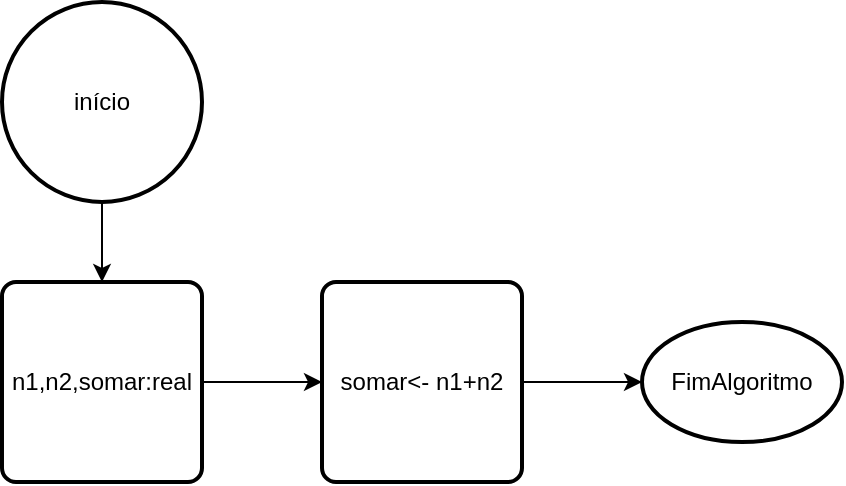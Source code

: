 <mxfile version="20.8.23" type="github">
  <diagram name="Página-1" id="c2unNbd_LQhfcD2Dwa1u">
    <mxGraphModel dx="1244" dy="573" grid="1" gridSize="10" guides="1" tooltips="1" connect="1" arrows="1" fold="1" page="1" pageScale="1" pageWidth="827" pageHeight="1169" math="0" shadow="0">
      <root>
        <mxCell id="0" />
        <mxCell id="1" parent="0" />
        <mxCell id="I6MgSHRJSRU7wfE-z3dW-5" style="edgeStyle=orthogonalEdgeStyle;rounded=0;orthogonalLoop=1;jettySize=auto;html=1;exitX=0.5;exitY=1;exitDx=0;exitDy=0;exitPerimeter=0;entryX=0.5;entryY=0;entryDx=0;entryDy=0;" edge="1" parent="1" source="I6MgSHRJSRU7wfE-z3dW-1" target="I6MgSHRJSRU7wfE-z3dW-2">
          <mxGeometry relative="1" as="geometry" />
        </mxCell>
        <mxCell id="I6MgSHRJSRU7wfE-z3dW-1" value="início" style="strokeWidth=2;html=1;shape=mxgraph.flowchart.start_2;whiteSpace=wrap;" vertex="1" parent="1">
          <mxGeometry x="160" y="50" width="100" height="100" as="geometry" />
        </mxCell>
        <mxCell id="I6MgSHRJSRU7wfE-z3dW-6" style="edgeStyle=orthogonalEdgeStyle;rounded=0;orthogonalLoop=1;jettySize=auto;html=1;exitX=1;exitY=0.5;exitDx=0;exitDy=0;" edge="1" parent="1" source="I6MgSHRJSRU7wfE-z3dW-2" target="I6MgSHRJSRU7wfE-z3dW-3">
          <mxGeometry relative="1" as="geometry" />
        </mxCell>
        <mxCell id="I6MgSHRJSRU7wfE-z3dW-2" value="n1,n2,somar:real" style="rounded=1;whiteSpace=wrap;html=1;absoluteArcSize=1;arcSize=14;strokeWidth=2;" vertex="1" parent="1">
          <mxGeometry x="160" y="190" width="100" height="100" as="geometry" />
        </mxCell>
        <mxCell id="I6MgSHRJSRU7wfE-z3dW-7" style="edgeStyle=orthogonalEdgeStyle;rounded=0;orthogonalLoop=1;jettySize=auto;html=1;exitX=1;exitY=0.5;exitDx=0;exitDy=0;" edge="1" parent="1" source="I6MgSHRJSRU7wfE-z3dW-3" target="I6MgSHRJSRU7wfE-z3dW-4">
          <mxGeometry relative="1" as="geometry" />
        </mxCell>
        <mxCell id="I6MgSHRJSRU7wfE-z3dW-3" value="somar&lt;- n1+n2" style="rounded=1;whiteSpace=wrap;html=1;absoluteArcSize=1;arcSize=14;strokeWidth=2;" vertex="1" parent="1">
          <mxGeometry x="320" y="190" width="100" height="100" as="geometry" />
        </mxCell>
        <mxCell id="I6MgSHRJSRU7wfE-z3dW-4" value="FimAlgoritmo" style="strokeWidth=2;html=1;shape=mxgraph.flowchart.start_1;whiteSpace=wrap;" vertex="1" parent="1">
          <mxGeometry x="480" y="210" width="100" height="60" as="geometry" />
        </mxCell>
      </root>
    </mxGraphModel>
  </diagram>
</mxfile>
